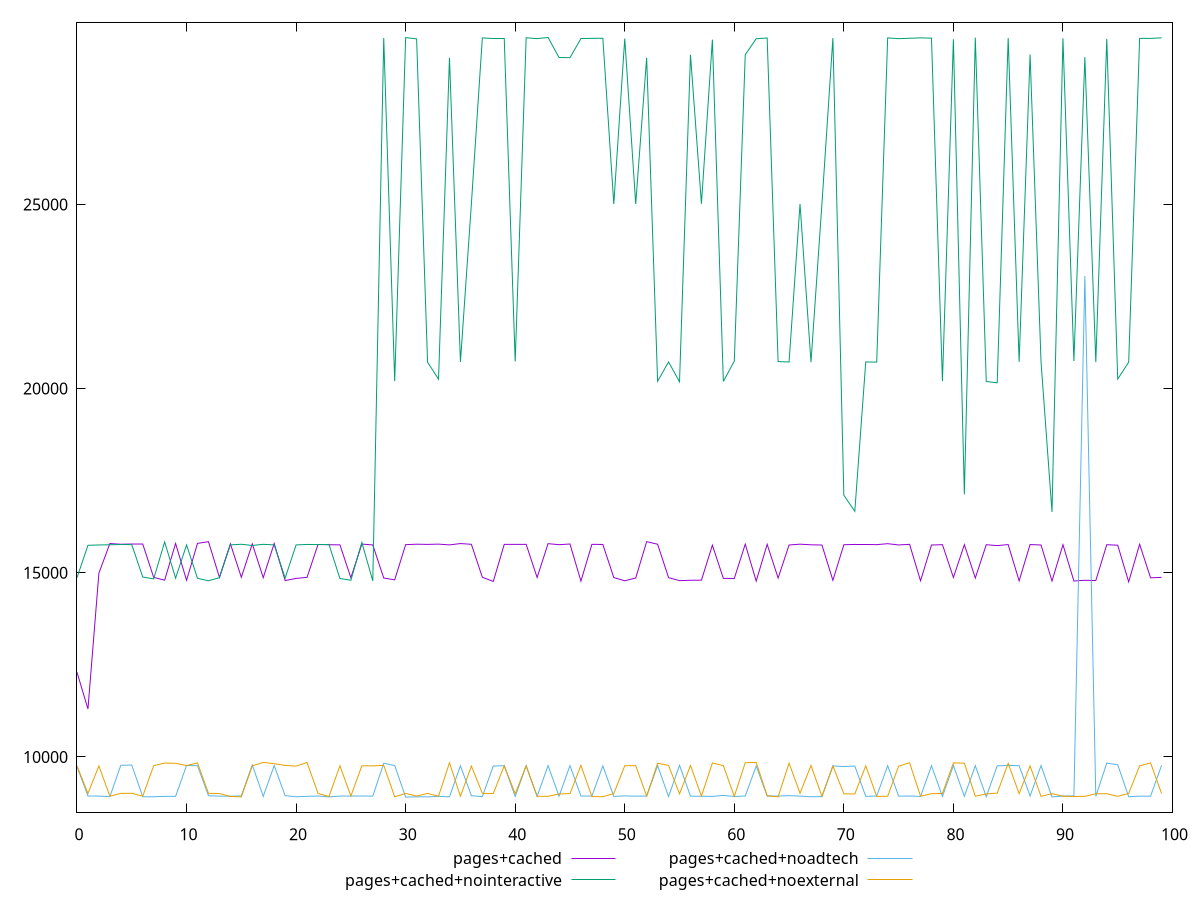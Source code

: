 $_pagesCached <<EOF
12297.864000000001
11302.4264
14990.777999999998
15793.374600000003
15774.361799999999
15780.0128
15780.274
14874.6468
14798.004800000002
15794.707999999997
14795.270499999999
15796.9214
15843.482950000001
14875.913699999997
15786.271800000002
14877.4716
15785.658799999996
14866.3611
15796.203399999999
14788.307149999997
14846.4471
14875.073699999997
15768.178600000003
15760.802200000002
15757.477600000002
14864.359200000003
15778.9784
15754.366000000005
14857.394399999997
14807.443599999999
15762.537800000002
15775.528800000002
15769.932799999999
15777.391799999998
15756.468999999997
15792.407399999998
15772.714200000002
14877.237900000004
14765.122650000007
15770.496200000003
15770.374200000002
15771.1112
14871.3225
15790.202199999996
15762.116199999995
15780.8462
14772.670849999999
15771.576200000005
15768.7028
14870.253300000002
14781.5129
14857.1532
15844.007299999994
15774.6192
14867.745899999998
14786.544799999996
14796.016750000003
14798.621399999998
15748.511000000002
14847.4122
14845.638899999998
15775.656200000001
14773.476900000003
15772.314000000002
14855.881200000002
15753.658400000004
15776.0894
15758.886200000006
15752.642799999998
14794.5052
15761.421400000005
15768.0368
15767.756800000003
15763.108600000003
15789.206799999996
15754.965800000002
15771.559800000003
14781.807749999996
15752.9326
15762.4366
14871.986099999998
15761.626400000003
14857.607100000001
15761.0944
15737.386399999998
15764.974000000006
14780.1696
15765.244999999999
15753.826999999997
14775.54525
15761.4466
14776.084900000002
14795.447500000004
14788.3953
15761.391400000002
15748.562600000001
14752.660249999997
15773.186799999998
14862.385800000002
14875.500900000003
EOF
$_pagesCachedNointeractive <<EOF
14866.0248
15745.877999999997
15753.874999999998
15759.6566
15767.026400000004
15763.450800000004
14885.2746
14833.509600000001
15835.988199999996
14854.406399999996
15754.467799999999
14848.674900000005
14782.451350000003
14866.3947
15757.621600000006
15773.3862
15741.674600000002
15771.961400000004
15757.101799999999
14855.9307
15756.403800000004
15768.4116
15763.934000000001
15768.652000000002
14844.441000000003
14796.266700000004
15823.142050000004
14779.420749999997
29516.41800000002
20203.332150000006
29529.484049999995
29493.83819999999
20717.605
20257.017900000006
28978.956999999988
20721.6248
25015.434400000006
29519.331899999986
29503.317300000006
29504.01930000002
20735.699599999996
29524.1955
29500.832849999988
29531.422649999986
28988.656499999994
28983.224249999996
29503.325850000016
29507.824049999996
29510.0484
25008.663049999996
29502.626099999987
25011.61485
28980.691749999998
20198.16775
20723.6057
20184.1243
29062.63929999999
25017.922800000015
29473.64069999999
20193.480450000003
20746.24429999999
29063.118000000013
29497.533899999995
29518.015499999998
20733.413600000007
20721.8318
25012.507449999994
20717.605
25015.398299999993
29514.467099999987
17105.14395
16668.5837
20722.594800000006
20718.573300000007
29519.956199999993
29499.887699999996
29510.661300000003
29521.085100000008
29512.67084999999
20201.094950000006
29483.33745000001
17127.376349999995
29528.36655
20191.803500000005
20156.669850000002
29515.06724999999
20724.5118
29069.45550000001
20721.848600000005
16652.0663
29510.67839999999
20747.983099999998
28998.35425000001
20715.967700000005
29493.602100000015
20258.022900000004
20716.110599999996
29508.172800000008
29506.069200000013
29522.33954999999
EOF
$_pagesCachedNoadtech <<EOF
9739.526649999998
8938.296900000001
8937.35985
8921.853750000002
9773.604499999998
9779.661
8918.410799999998
8919.576
8929.034100000004
8930.3775
9767.18475
9763.342499999999
8947.18995
8934.9564
8934.609
8942.463
9781.690999999999
8929.462800000001
9764.7795
8948.925750000002
8919.583200000001
8930.53125
8939.067750000002
8914.920450000001
8937.305550000005
8939.126250000001
8938.829249999999
8937.081900000001
9828.502300000002
9767.281500000001
8908.24545
8917.363350000001
8915.616450000001
8929.801650000001
8918.251800000002
9758.65525
8947.843950000002
8922.268349999998
9754.9415
9761.44525
8924.6322
9761.883749999997
8929.5048
9765.974749999998
8933.791050000002
9763.842
8938.0002
8938.319550000004
9756.586
8928.4668
8942.451750000002
8935.355849999998
8938.35195
9763.330249999999
8925.050850000001
9773.751250000001
8936.262599999998
8931.5811
8929.203149999998
8955.0228
8926.98645
8939.474249999996
9751.243999999997
8937.96465
8937.6831
8949.21615
8936.367899999997
8918.5821
8923.37385
9758.054000000002
9738.94605
9752.608
8929.506150000001
8938.9182
9762.894249999998
8935.948199999999
8938.710299999997
8928.121349999998
9760.254
8930.976750000002
9765.67275
8931.059100000002
9761.684750000002
8919.842250000002
9758.660500000002
9767.3095
9763.631500000001
8940.305849999997
9765.697499999998
8914.403699999999
8937.747000000003
8941.49985
23055.954400000006
8930.3112
9832.676099999999
9788.649250000002
8919.810449999997
8935.6773
8934.635549999999
9768.60775
EOF
$_pagesCachedNoexternal <<EOF
9756.529750000002
9010.112100000002
9756.24605
8932.2687
9010.9823
9013.002349999999
8934.683849999998
9761.836000000001
9834.497000000001
9827.346149999998
9765.695000000003
9838.758600000001
9011.911600000001
9005.911200000002
8926.978350000003
8916.952650000003
9759.196000000004
9851.568249999998
9816.318700000003
9769.40525
9750.639000000006
9849.889299999999
9009.0215
8926.40655
9760.605500000001
8938.353599999999
9757.89825
9757.329249999999
9772.125499999998
8916.46875
9009.4509
8938.081649999998
9010.0081
8931.641550000002
9839.993749999998
8933.440649999999
9752.462999999996
9012.200100000002
9006.030699999996
9760.810000000001
9000.387999999999
9753.301500000001
8933.30055
8930.22915
8994.617050000004
9005.109799999998
9770.485499999999
8923.9503
8919.587549999997
9005.29915
9761.827249999998
9763.212750000004
8937.4815
9827.794850000002
9770.440250000003
8997.06415
9767.599000000006
8937.4182
9836.395400000003
9764.5475
8929.046849999999
9842.866899999999
9853.073249999998
8945.5266
8916.837
9831.2357
9013.965299999998
9768.545749999997
8928.309150000001
9753.86725
8997.5754
8994.2236
9758.2385
8929.118250000001
8932.565400000001
9749.7595
9842.2691
8933.381249999999
9002.5956
9007.637050000001
9838.453699999998
9830.836099999999
8932.56915
8996.4536
9017.2796
9825.447400000001
9004.24325
9757.9545
8929.433400000002
9002.176099999999
8934.929850000002
8925.67785
8930.439449999998
9000.544700000002
9001.147549999998
8930.2683
9010.04525
9757.997
9837.0436
9009.7837
EOF
set key outside below
set terminal pngcairo
set output "report_00006_2020-11-02T20-21-41.718Z/largest-contentful-paint/largest-contentful-paint_pages+cached_pages+cached+nointeractive_pages+cached+noadtech_pages+cached+noexternal.png"
set yrange [8495.781906:29943.886193999984]
plot $_pagesCached title "pages+cached" with line ,$_pagesCachedNointeractive title "pages+cached+nointeractive" with line ,$_pagesCachedNoadtech title "pages+cached+noadtech" with line ,$_pagesCachedNoexternal title "pages+cached+noexternal" with line ,